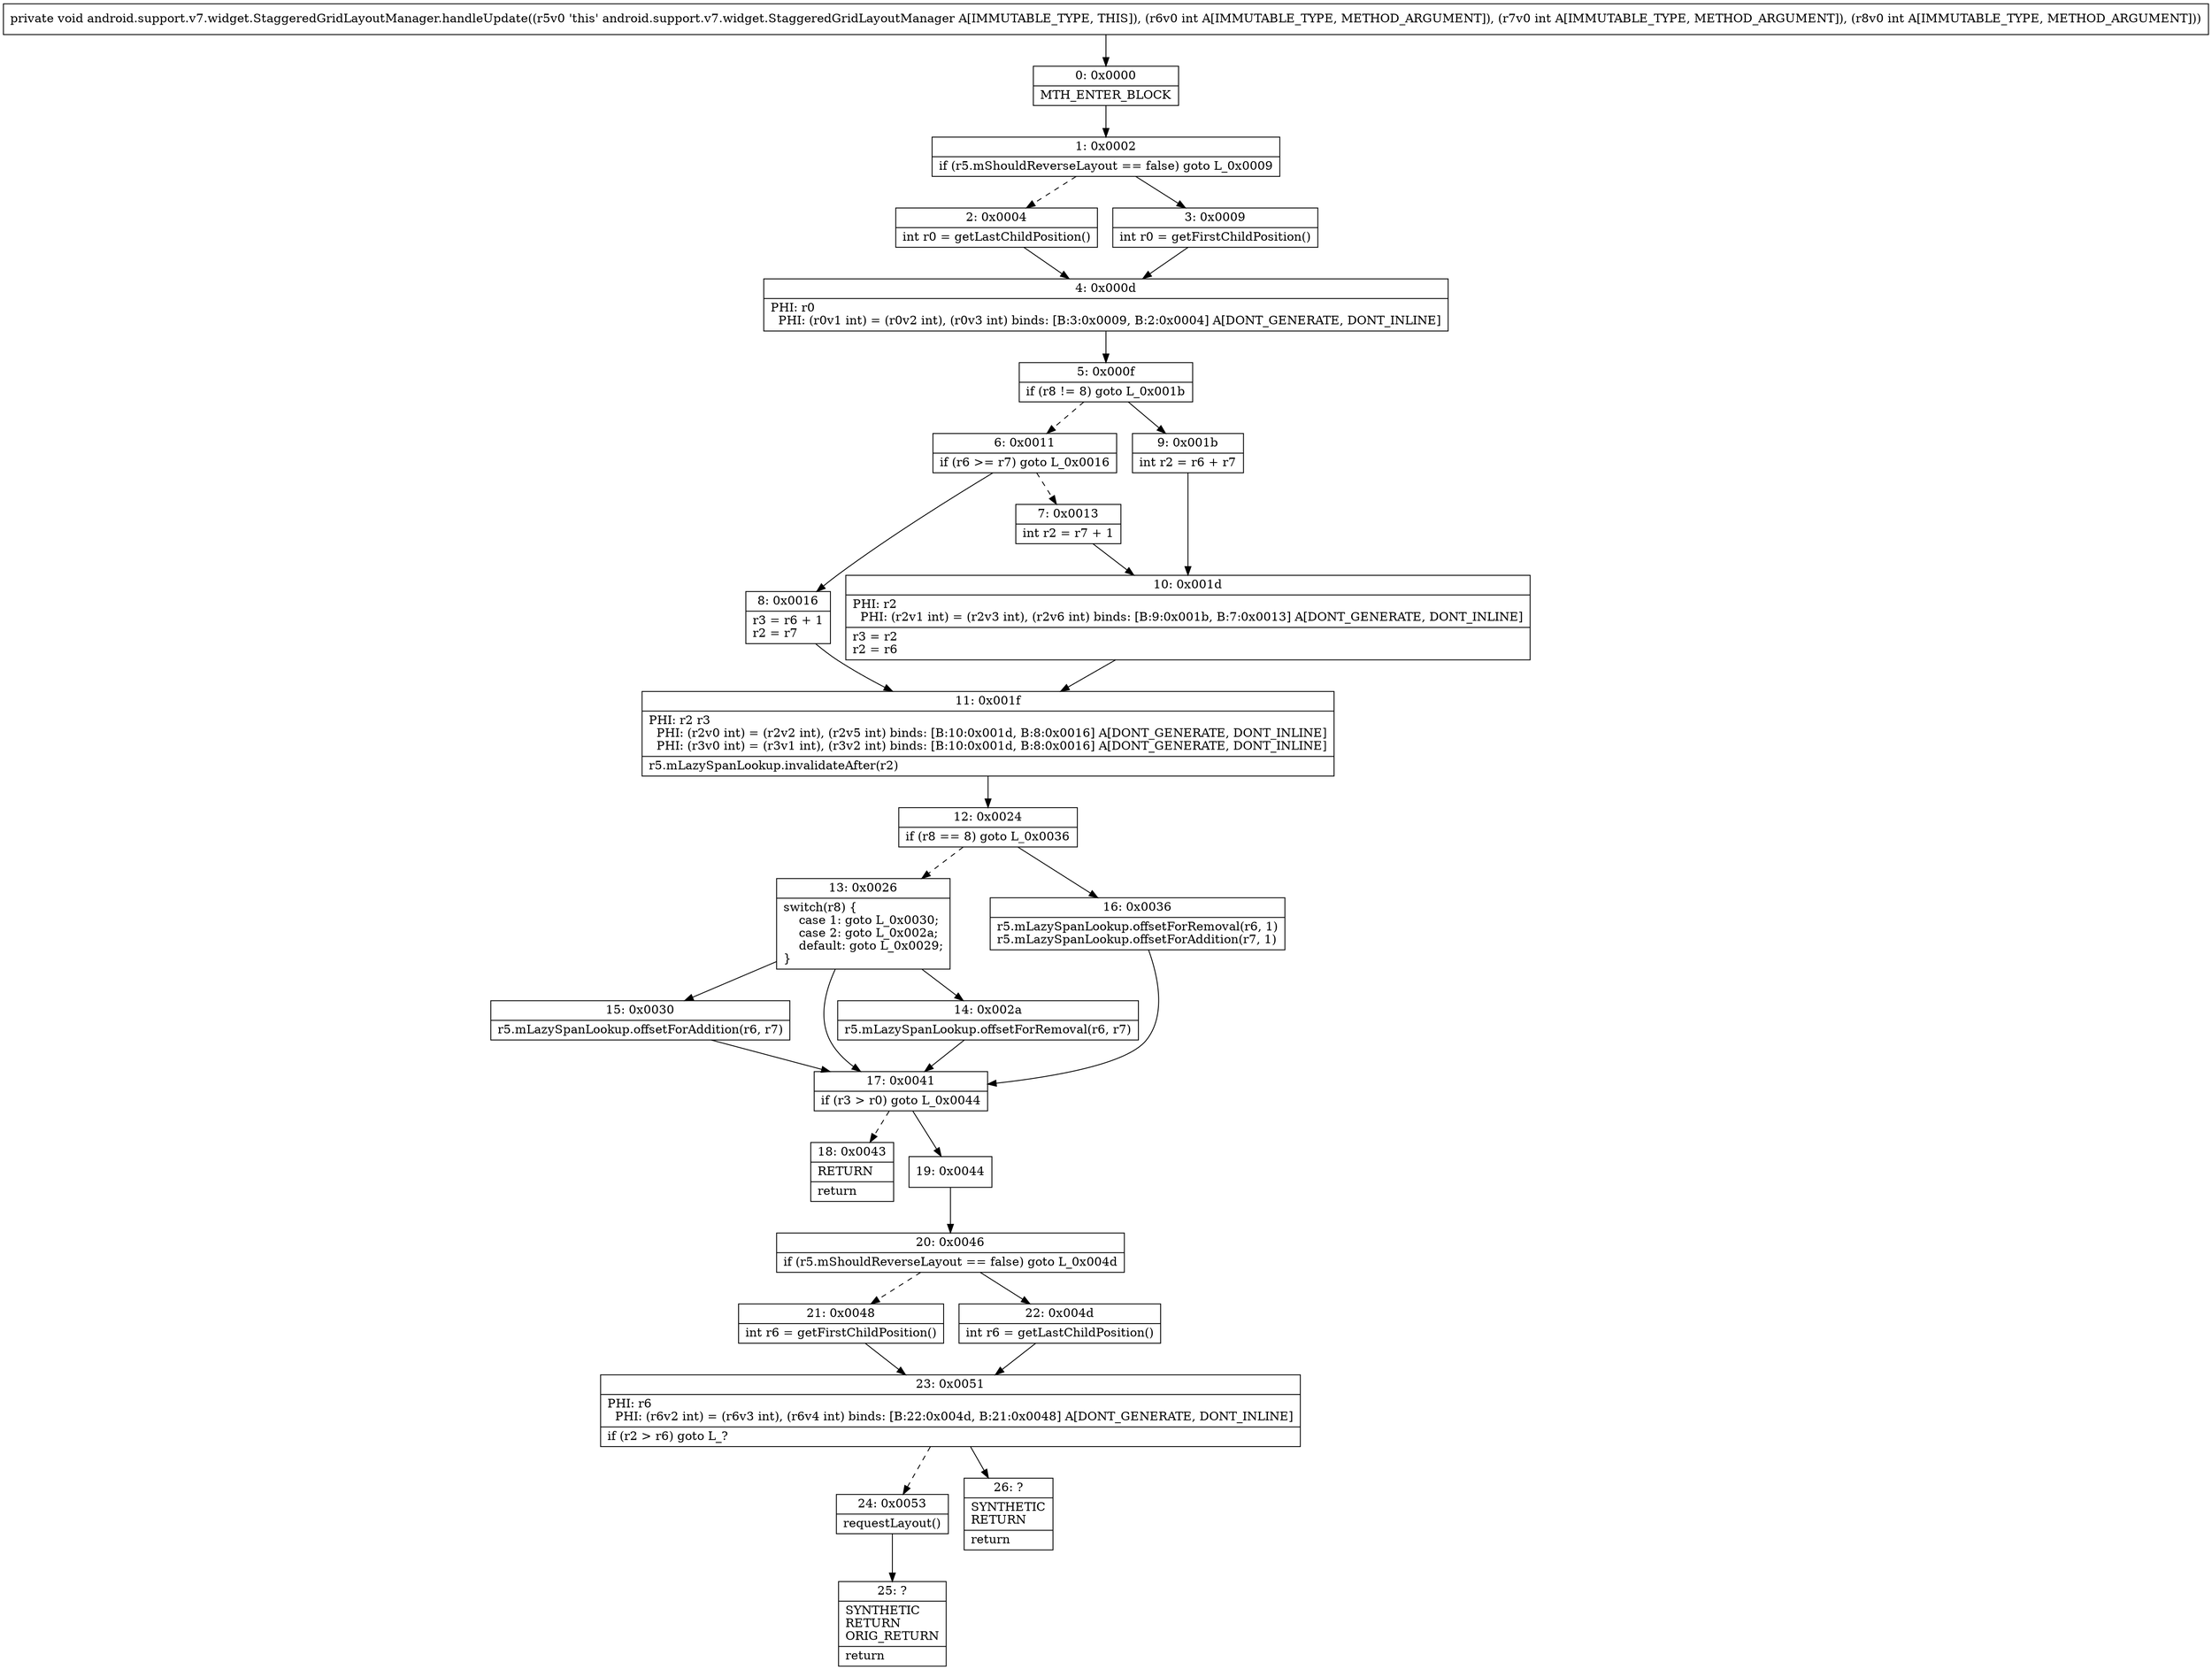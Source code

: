 digraph "CFG forandroid.support.v7.widget.StaggeredGridLayoutManager.handleUpdate(III)V" {
Node_0 [shape=record,label="{0\:\ 0x0000|MTH_ENTER_BLOCK\l}"];
Node_1 [shape=record,label="{1\:\ 0x0002|if (r5.mShouldReverseLayout == false) goto L_0x0009\l}"];
Node_2 [shape=record,label="{2\:\ 0x0004|int r0 = getLastChildPosition()\l}"];
Node_3 [shape=record,label="{3\:\ 0x0009|int r0 = getFirstChildPosition()\l}"];
Node_4 [shape=record,label="{4\:\ 0x000d|PHI: r0 \l  PHI: (r0v1 int) = (r0v2 int), (r0v3 int) binds: [B:3:0x0009, B:2:0x0004] A[DONT_GENERATE, DONT_INLINE]\l}"];
Node_5 [shape=record,label="{5\:\ 0x000f|if (r8 != 8) goto L_0x001b\l}"];
Node_6 [shape=record,label="{6\:\ 0x0011|if (r6 \>= r7) goto L_0x0016\l}"];
Node_7 [shape=record,label="{7\:\ 0x0013|int r2 = r7 + 1\l}"];
Node_8 [shape=record,label="{8\:\ 0x0016|r3 = r6 + 1\lr2 = r7\l}"];
Node_9 [shape=record,label="{9\:\ 0x001b|int r2 = r6 + r7\l}"];
Node_10 [shape=record,label="{10\:\ 0x001d|PHI: r2 \l  PHI: (r2v1 int) = (r2v3 int), (r2v6 int) binds: [B:9:0x001b, B:7:0x0013] A[DONT_GENERATE, DONT_INLINE]\l|r3 = r2\lr2 = r6\l}"];
Node_11 [shape=record,label="{11\:\ 0x001f|PHI: r2 r3 \l  PHI: (r2v0 int) = (r2v2 int), (r2v5 int) binds: [B:10:0x001d, B:8:0x0016] A[DONT_GENERATE, DONT_INLINE]\l  PHI: (r3v0 int) = (r3v1 int), (r3v2 int) binds: [B:10:0x001d, B:8:0x0016] A[DONT_GENERATE, DONT_INLINE]\l|r5.mLazySpanLookup.invalidateAfter(r2)\l}"];
Node_12 [shape=record,label="{12\:\ 0x0024|if (r8 == 8) goto L_0x0036\l}"];
Node_13 [shape=record,label="{13\:\ 0x0026|switch(r8) \{\l    case 1: goto L_0x0030;\l    case 2: goto L_0x002a;\l    default: goto L_0x0029;\l\}\l}"];
Node_14 [shape=record,label="{14\:\ 0x002a|r5.mLazySpanLookup.offsetForRemoval(r6, r7)\l}"];
Node_15 [shape=record,label="{15\:\ 0x0030|r5.mLazySpanLookup.offsetForAddition(r6, r7)\l}"];
Node_16 [shape=record,label="{16\:\ 0x0036|r5.mLazySpanLookup.offsetForRemoval(r6, 1)\lr5.mLazySpanLookup.offsetForAddition(r7, 1)\l}"];
Node_17 [shape=record,label="{17\:\ 0x0041|if (r3 \> r0) goto L_0x0044\l}"];
Node_18 [shape=record,label="{18\:\ 0x0043|RETURN\l|return\l}"];
Node_19 [shape=record,label="{19\:\ 0x0044}"];
Node_20 [shape=record,label="{20\:\ 0x0046|if (r5.mShouldReverseLayout == false) goto L_0x004d\l}"];
Node_21 [shape=record,label="{21\:\ 0x0048|int r6 = getFirstChildPosition()\l}"];
Node_22 [shape=record,label="{22\:\ 0x004d|int r6 = getLastChildPosition()\l}"];
Node_23 [shape=record,label="{23\:\ 0x0051|PHI: r6 \l  PHI: (r6v2 int) = (r6v3 int), (r6v4 int) binds: [B:22:0x004d, B:21:0x0048] A[DONT_GENERATE, DONT_INLINE]\l|if (r2 \> r6) goto L_?\l}"];
Node_24 [shape=record,label="{24\:\ 0x0053|requestLayout()\l}"];
Node_25 [shape=record,label="{25\:\ ?|SYNTHETIC\lRETURN\lORIG_RETURN\l|return\l}"];
Node_26 [shape=record,label="{26\:\ ?|SYNTHETIC\lRETURN\l|return\l}"];
MethodNode[shape=record,label="{private void android.support.v7.widget.StaggeredGridLayoutManager.handleUpdate((r5v0 'this' android.support.v7.widget.StaggeredGridLayoutManager A[IMMUTABLE_TYPE, THIS]), (r6v0 int A[IMMUTABLE_TYPE, METHOD_ARGUMENT]), (r7v0 int A[IMMUTABLE_TYPE, METHOD_ARGUMENT]), (r8v0 int A[IMMUTABLE_TYPE, METHOD_ARGUMENT])) }"];
MethodNode -> Node_0;
Node_0 -> Node_1;
Node_1 -> Node_2[style=dashed];
Node_1 -> Node_3;
Node_2 -> Node_4;
Node_3 -> Node_4;
Node_4 -> Node_5;
Node_5 -> Node_6[style=dashed];
Node_5 -> Node_9;
Node_6 -> Node_7[style=dashed];
Node_6 -> Node_8;
Node_7 -> Node_10;
Node_8 -> Node_11;
Node_9 -> Node_10;
Node_10 -> Node_11;
Node_11 -> Node_12;
Node_12 -> Node_13[style=dashed];
Node_12 -> Node_16;
Node_13 -> Node_14;
Node_13 -> Node_15;
Node_13 -> Node_17;
Node_14 -> Node_17;
Node_15 -> Node_17;
Node_16 -> Node_17;
Node_17 -> Node_18[style=dashed];
Node_17 -> Node_19;
Node_19 -> Node_20;
Node_20 -> Node_21[style=dashed];
Node_20 -> Node_22;
Node_21 -> Node_23;
Node_22 -> Node_23;
Node_23 -> Node_24[style=dashed];
Node_23 -> Node_26;
Node_24 -> Node_25;
}

